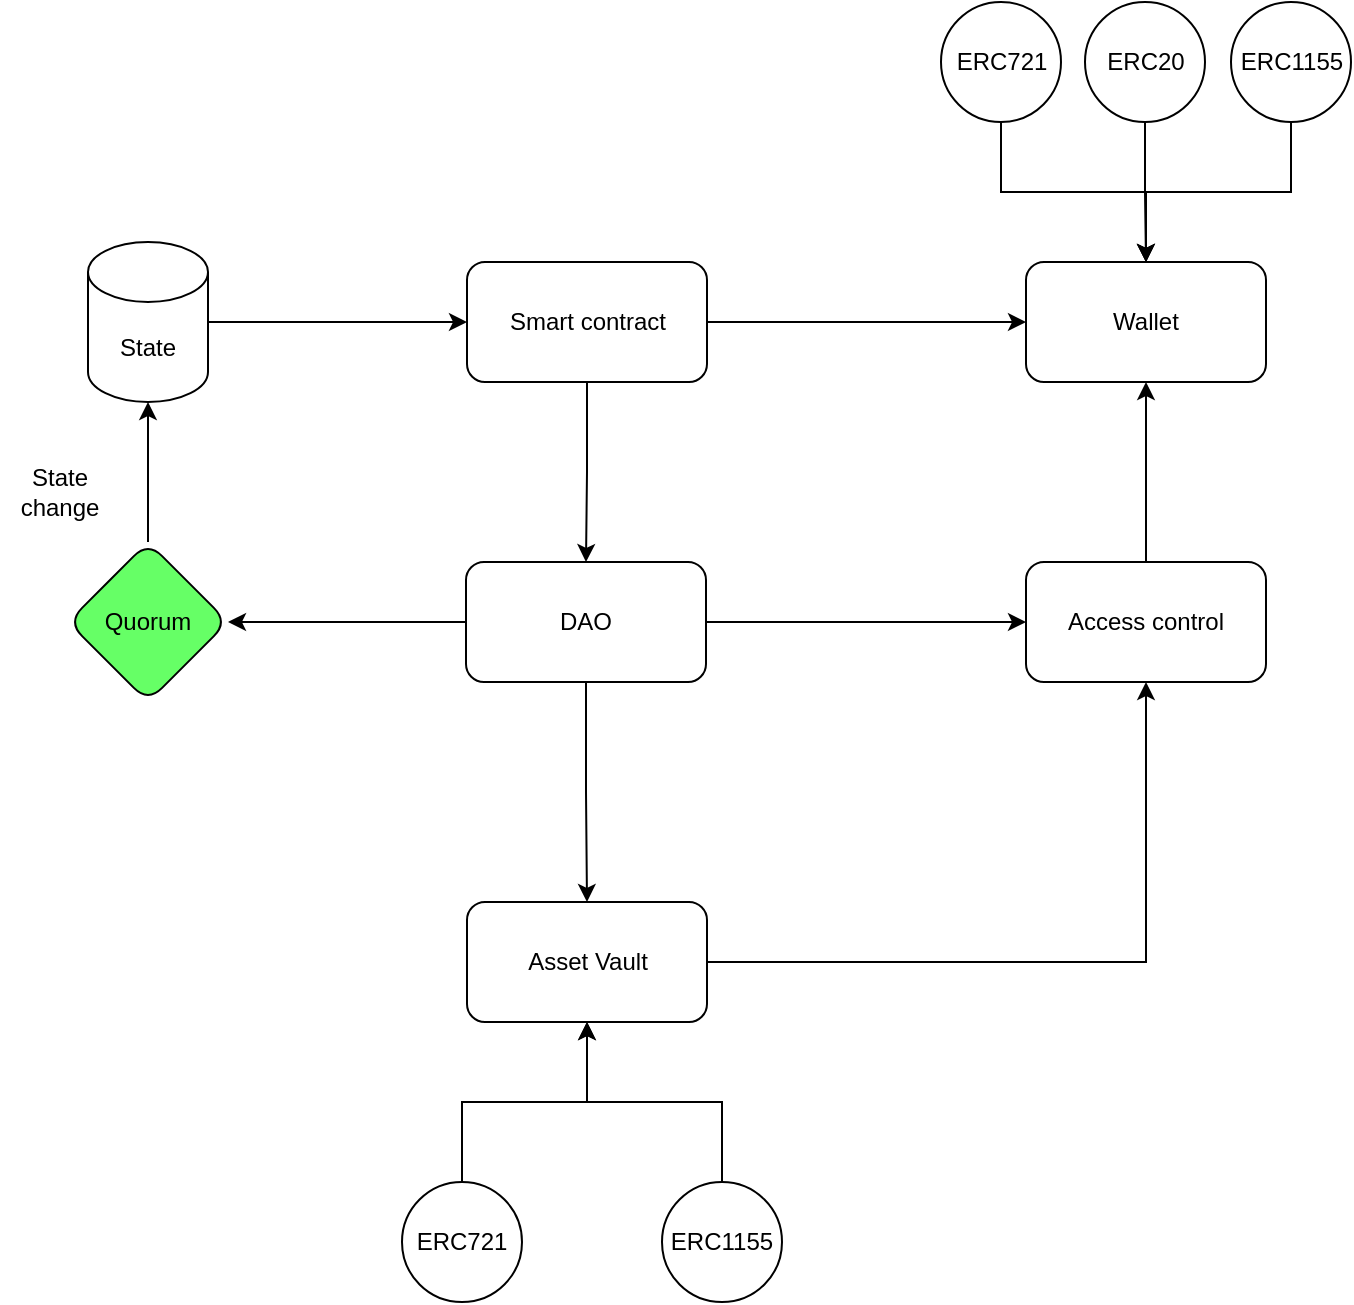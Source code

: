 <mxfile version="21.6.5" type="github">
  <diagram name="Page-1" id="_DRf1kRRZVIbCoPdp8we">
    <mxGraphModel dx="1613" dy="650" grid="1" gridSize="10" guides="1" tooltips="1" connect="1" arrows="1" fold="1" page="1" pageScale="1" pageWidth="850" pageHeight="1100" math="0" shadow="0">
      <root>
        <mxCell id="0" />
        <mxCell id="1" parent="0" />
        <mxCell id="oP2DCLgqXHTjLm211q09-5" style="edgeStyle=orthogonalEdgeStyle;rounded=0;orthogonalLoop=1;jettySize=auto;html=1;entryX=0;entryY=0.5;entryDx=0;entryDy=0;" edge="1" parent="1" source="oP2DCLgqXHTjLm211q09-1" target="oP2DCLgqXHTjLm211q09-2">
          <mxGeometry relative="1" as="geometry" />
        </mxCell>
        <mxCell id="oP2DCLgqXHTjLm211q09-22" style="edgeStyle=orthogonalEdgeStyle;rounded=0;orthogonalLoop=1;jettySize=auto;html=1;entryX=0.5;entryY=0;entryDx=0;entryDy=0;" edge="1" parent="1" source="oP2DCLgqXHTjLm211q09-1" target="oP2DCLgqXHTjLm211q09-4">
          <mxGeometry relative="1" as="geometry" />
        </mxCell>
        <mxCell id="oP2DCLgqXHTjLm211q09-31" value="" style="edgeStyle=orthogonalEdgeStyle;rounded=0;orthogonalLoop=1;jettySize=auto;html=1;" edge="1" parent="1" source="oP2DCLgqXHTjLm211q09-1" target="oP2DCLgqXHTjLm211q09-30">
          <mxGeometry relative="1" as="geometry" />
        </mxCell>
        <mxCell id="oP2DCLgqXHTjLm211q09-1" value="DAO" style="rounded=1;whiteSpace=wrap;html=1;" vertex="1" parent="1">
          <mxGeometry x="303" y="380" width="120" height="60" as="geometry" />
        </mxCell>
        <mxCell id="oP2DCLgqXHTjLm211q09-7" style="edgeStyle=orthogonalEdgeStyle;rounded=0;orthogonalLoop=1;jettySize=auto;html=1;entryX=0.5;entryY=1;entryDx=0;entryDy=0;" edge="1" parent="1" source="oP2DCLgqXHTjLm211q09-2" target="oP2DCLgqXHTjLm211q09-3">
          <mxGeometry relative="1" as="geometry" />
        </mxCell>
        <mxCell id="oP2DCLgqXHTjLm211q09-2" value="Access control" style="rounded=1;whiteSpace=wrap;html=1;" vertex="1" parent="1">
          <mxGeometry x="583" y="380" width="120" height="60" as="geometry" />
        </mxCell>
        <mxCell id="oP2DCLgqXHTjLm211q09-3" value="Wallet" style="rounded=1;whiteSpace=wrap;html=1;" vertex="1" parent="1">
          <mxGeometry x="583" y="230" width="120" height="60" as="geometry" />
        </mxCell>
        <mxCell id="oP2DCLgqXHTjLm211q09-33" style="edgeStyle=orthogonalEdgeStyle;rounded=0;orthogonalLoop=1;jettySize=auto;html=1;entryX=0.5;entryY=1;entryDx=0;entryDy=0;" edge="1" parent="1" source="oP2DCLgqXHTjLm211q09-4" target="oP2DCLgqXHTjLm211q09-2">
          <mxGeometry relative="1" as="geometry" />
        </mxCell>
        <mxCell id="oP2DCLgqXHTjLm211q09-4" value="Asset Vault" style="rounded=1;whiteSpace=wrap;html=1;" vertex="1" parent="1">
          <mxGeometry x="303.5" y="550" width="120" height="60" as="geometry" />
        </mxCell>
        <mxCell id="oP2DCLgqXHTjLm211q09-11" style="edgeStyle=orthogonalEdgeStyle;rounded=0;orthogonalLoop=1;jettySize=auto;html=1;" edge="1" parent="1" source="oP2DCLgqXHTjLm211q09-8" target="oP2DCLgqXHTjLm211q09-4">
          <mxGeometry relative="1" as="geometry" />
        </mxCell>
        <mxCell id="oP2DCLgqXHTjLm211q09-8" value="ERC721" style="ellipse;whiteSpace=wrap;html=1;aspect=fixed;" vertex="1" parent="1">
          <mxGeometry x="271" y="690" width="60" height="60" as="geometry" />
        </mxCell>
        <mxCell id="oP2DCLgqXHTjLm211q09-21" style="edgeStyle=orthogonalEdgeStyle;rounded=0;orthogonalLoop=1;jettySize=auto;html=1;" edge="1" parent="1" source="oP2DCLgqXHTjLm211q09-9" target="oP2DCLgqXHTjLm211q09-4">
          <mxGeometry relative="1" as="geometry" />
        </mxCell>
        <mxCell id="oP2DCLgqXHTjLm211q09-9" value="ERC1155" style="ellipse;whiteSpace=wrap;html=1;aspect=fixed;" vertex="1" parent="1">
          <mxGeometry x="401" y="690" width="60" height="60" as="geometry" />
        </mxCell>
        <mxCell id="oP2DCLgqXHTjLm211q09-28" style="edgeStyle=orthogonalEdgeStyle;rounded=0;orthogonalLoop=1;jettySize=auto;html=1;entryX=0.5;entryY=0;entryDx=0;entryDy=0;" edge="1" parent="1" source="oP2DCLgqXHTjLm211q09-14" target="oP2DCLgqXHTjLm211q09-3">
          <mxGeometry relative="1" as="geometry" />
        </mxCell>
        <mxCell id="oP2DCLgqXHTjLm211q09-14" value="ERC721" style="ellipse;whiteSpace=wrap;html=1;aspect=fixed;" vertex="1" parent="1">
          <mxGeometry x="540.5" y="100" width="60" height="60" as="geometry" />
        </mxCell>
        <mxCell id="oP2DCLgqXHTjLm211q09-17" style="edgeStyle=orthogonalEdgeStyle;rounded=0;orthogonalLoop=1;jettySize=auto;html=1;" edge="1" parent="1" source="oP2DCLgqXHTjLm211q09-15" target="oP2DCLgqXHTjLm211q09-3">
          <mxGeometry relative="1" as="geometry">
            <mxPoint x="832.5" y="300" as="targetPoint" />
          </mxGeometry>
        </mxCell>
        <mxCell id="oP2DCLgqXHTjLm211q09-15" value="ERC1155" style="ellipse;whiteSpace=wrap;html=1;aspect=fixed;" vertex="1" parent="1">
          <mxGeometry x="685.5" y="100" width="60" height="60" as="geometry" />
        </mxCell>
        <mxCell id="oP2DCLgqXHTjLm211q09-18" style="edgeStyle=orthogonalEdgeStyle;rounded=0;orthogonalLoop=1;jettySize=auto;html=1;entryX=0.5;entryY=0;entryDx=0;entryDy=0;" edge="1" parent="1" source="oP2DCLgqXHTjLm211q09-16" target="oP2DCLgqXHTjLm211q09-3">
          <mxGeometry relative="1" as="geometry">
            <mxPoint x="832.5" y="300" as="targetPoint" />
          </mxGeometry>
        </mxCell>
        <mxCell id="oP2DCLgqXHTjLm211q09-16" value="ERC20" style="ellipse;whiteSpace=wrap;html=1;aspect=fixed;" vertex="1" parent="1">
          <mxGeometry x="612.5" y="100" width="60" height="60" as="geometry" />
        </mxCell>
        <mxCell id="oP2DCLgqXHTjLm211q09-25" style="edgeStyle=orthogonalEdgeStyle;rounded=0;orthogonalLoop=1;jettySize=auto;html=1;entryX=0;entryY=0.5;entryDx=0;entryDy=0;" edge="1" parent="1" source="oP2DCLgqXHTjLm211q09-24" target="oP2DCLgqXHTjLm211q09-3">
          <mxGeometry relative="1" as="geometry" />
        </mxCell>
        <mxCell id="oP2DCLgqXHTjLm211q09-29" value="" style="edgeStyle=orthogonalEdgeStyle;rounded=0;orthogonalLoop=1;jettySize=auto;html=1;" edge="1" parent="1" source="oP2DCLgqXHTjLm211q09-24" target="oP2DCLgqXHTjLm211q09-1">
          <mxGeometry relative="1" as="geometry" />
        </mxCell>
        <mxCell id="oP2DCLgqXHTjLm211q09-24" value="Smart contract" style="rounded=1;whiteSpace=wrap;html=1;" vertex="1" parent="1">
          <mxGeometry x="303.5" y="230" width="120" height="60" as="geometry" />
        </mxCell>
        <mxCell id="oP2DCLgqXHTjLm211q09-27" value="" style="edgeStyle=orthogonalEdgeStyle;rounded=0;orthogonalLoop=1;jettySize=auto;html=1;" edge="1" parent="1" source="oP2DCLgqXHTjLm211q09-26" target="oP2DCLgqXHTjLm211q09-24">
          <mxGeometry relative="1" as="geometry" />
        </mxCell>
        <mxCell id="oP2DCLgqXHTjLm211q09-26" value="State" style="shape=cylinder3;whiteSpace=wrap;html=1;boundedLbl=1;backgroundOutline=1;size=15;" vertex="1" parent="1">
          <mxGeometry x="114" y="220" width="60" height="80" as="geometry" />
        </mxCell>
        <mxCell id="oP2DCLgqXHTjLm211q09-32" style="edgeStyle=orthogonalEdgeStyle;rounded=0;orthogonalLoop=1;jettySize=auto;html=1;entryX=0.5;entryY=1;entryDx=0;entryDy=0;entryPerimeter=0;" edge="1" parent="1" source="oP2DCLgqXHTjLm211q09-30" target="oP2DCLgqXHTjLm211q09-26">
          <mxGeometry relative="1" as="geometry" />
        </mxCell>
        <mxCell id="oP2DCLgqXHTjLm211q09-30" value="Quorum" style="rhombus;whiteSpace=wrap;html=1;rounded=1;fillColor=#66FF66;" vertex="1" parent="1">
          <mxGeometry x="104" y="370" width="80" height="80" as="geometry" />
        </mxCell>
        <mxCell id="oP2DCLgqXHTjLm211q09-34" value="State change" style="text;html=1;strokeColor=none;fillColor=none;align=center;verticalAlign=middle;whiteSpace=wrap;rounded=0;" vertex="1" parent="1">
          <mxGeometry x="70" y="330" width="60" height="30" as="geometry" />
        </mxCell>
      </root>
    </mxGraphModel>
  </diagram>
</mxfile>
